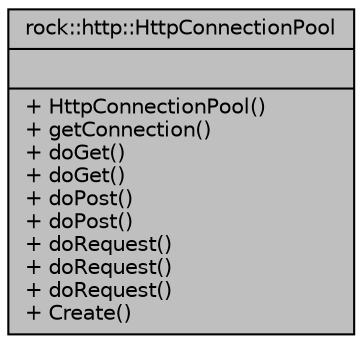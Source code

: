 digraph "rock::http::HttpConnectionPool"
{
 // LATEX_PDF_SIZE
  edge [fontname="Helvetica",fontsize="10",labelfontname="Helvetica",labelfontsize="10"];
  node [fontname="Helvetica",fontsize="10",shape=record];
  Node1 [label="{rock::http::HttpConnectionPool\n||+ HttpConnectionPool()\l+ getConnection()\l+ doGet()\l+ doGet()\l+ doPost()\l+ doPost()\l+ doRequest()\l+ doRequest()\l+ doRequest()\l+ Create()\l}",height=0.2,width=0.4,color="black", fillcolor="grey75", style="filled", fontcolor="black",tooltip=" "];
}
